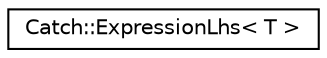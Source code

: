 digraph "Graphical Class Hierarchy"
{
  edge [fontname="Helvetica",fontsize="10",labelfontname="Helvetica",labelfontsize="10"];
  node [fontname="Helvetica",fontsize="10",shape=record];
  rankdir="LR";
  Node1 [label="Catch::ExpressionLhs\< T \>",height=0.2,width=0.4,color="black", fillcolor="white", style="filled",URL="$d2/de6/classCatch_1_1ExpressionLhs.html"];
}
